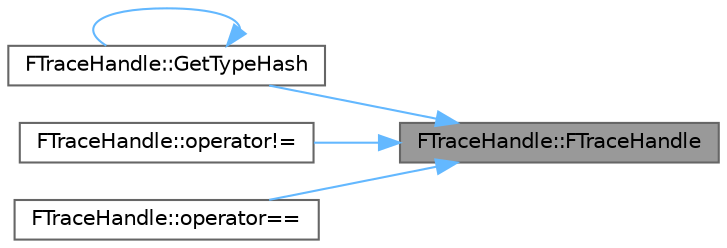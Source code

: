 digraph "FTraceHandle::FTraceHandle"
{
 // INTERACTIVE_SVG=YES
 // LATEX_PDF_SIZE
  bgcolor="transparent";
  edge [fontname=Helvetica,fontsize=10,labelfontname=Helvetica,labelfontsize=10];
  node [fontname=Helvetica,fontsize=10,shape=box,height=0.2,width=0.4];
  rankdir="RL";
  Node1 [id="Node000001",label="FTraceHandle::FTraceHandle",height=0.2,width=0.4,color="gray40", fillcolor="grey60", style="filled", fontcolor="black",tooltip=" "];
  Node1 -> Node2 [id="edge1_Node000001_Node000002",dir="back",color="steelblue1",style="solid",tooltip=" "];
  Node2 [id="Node000002",label="FTraceHandle::GetTypeHash",height=0.2,width=0.4,color="grey40", fillcolor="white", style="filled",URL="$d9/d29/structFTraceHandle.html#aa0971d1369865c356eec3309ae3d77ca",tooltip=" "];
  Node2 -> Node2 [id="edge2_Node000002_Node000002",dir="back",color="steelblue1",style="solid",tooltip=" "];
  Node1 -> Node3 [id="edge3_Node000001_Node000003",dir="back",color="steelblue1",style="solid",tooltip=" "];
  Node3 [id="Node000003",label="FTraceHandle::operator!=",height=0.2,width=0.4,color="grey40", fillcolor="white", style="filled",URL="$d9/d29/structFTraceHandle.html#acbb01d9f5bc8e743c7d03f72fde68510",tooltip=" "];
  Node1 -> Node4 [id="edge4_Node000001_Node000004",dir="back",color="steelblue1",style="solid",tooltip=" "];
  Node4 [id="Node000004",label="FTraceHandle::operator==",height=0.2,width=0.4,color="grey40", fillcolor="white", style="filled",URL="$d9/d29/structFTraceHandle.html#af2a51541ac0e6fbd02ee01f2891d9f90",tooltip=" "];
}
